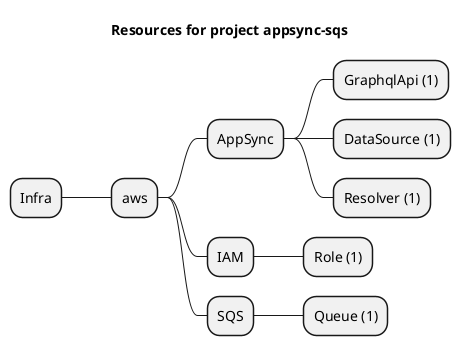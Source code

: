 @startmindmap
title Resources for project appsync-sqs
skinparam monochrome true
+ Infra
++ aws
+++ AppSync
++++ GraphqlApi (1)
++++ DataSource (1)
++++ Resolver (1)
+++ IAM
++++ Role (1)
+++ SQS
++++ Queue (1)
@endmindmap